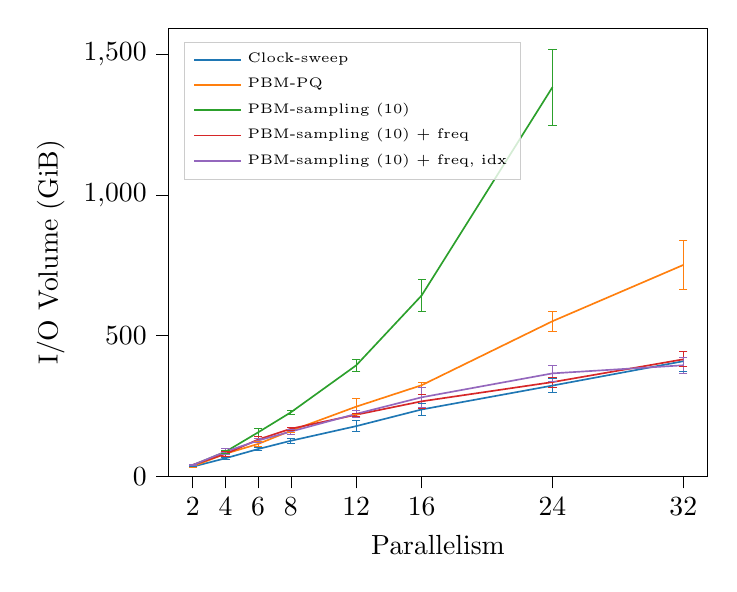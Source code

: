 % This file was created with tikzplotlib v0.10.1.
\begin{tikzpicture}

\definecolor{crimson2143940}{RGB}{214,39,40}
\definecolor{darkgray176}{RGB}{176,176,176}
\definecolor{darkorange25512714}{RGB}{255,127,14}
\definecolor{forestgreen4416044}{RGB}{44,160,44}
\definecolor{lightgray204}{RGB}{204,204,204}
\definecolor{mediumpurple148103189}{RGB}{148,103,189}
\definecolor{steelblue31119180}{RGB}{31,119,180}

\begin{axis}[
legend cell align={left},
legend style={
  font=\tiny,
  fill opacity=0.8,
  draw opacity=1,
  text opacity=1,
  at={(0.03,0.97)},
  anchor=north west,
  draw=lightgray204
},
tick align=outside,
tick pos=left,
%title={IO volume vs parallelism - Sequential index scans},
x grid style={darkgray176},
xlabel={Parallelism},
xtick=data,
xmin=0.5, xmax=33.5,
xtick style={color=black},
y grid style={darkgray176},
ylabel={I/O Volume (GiB)},
ymin=0, ymax=1591.523,
ytick style={color=black}
]
\path [draw=steelblue31119180, line width=0.3px]
(axis cs:2,33.324)
--(axis cs:2,36.785);

\path [draw=steelblue31119180, line width=0.3px]
(axis cs:4,61.02)
--(axis cs:4,68.65);

\path [draw=steelblue31119180, line width=0.3px]
(axis cs:6,91.994)
--(axis cs:6,103.202);

\path [draw=steelblue31119180, line width=0.3px]
(axis cs:8,117.743)
--(axis cs:8,136.203);

\path [draw=steelblue31119180, line width=0.3px]
(axis cs:12,159.859)
--(axis cs:12,198.096);

\path [draw=steelblue31119180, line width=0.3px]
(axis cs:16,216.821)
--(axis cs:16,259.273);

\path [draw=steelblue31119180, line width=0.3px]
(axis cs:24,299.241)
--(axis cs:24,346.643);

\path [draw=steelblue31119180, line width=0.3px]
(axis cs:32,373.741)
--(axis cs:32,445.019);

\addplot [line width=0.3px, steelblue31119180, mark=-, mark size=1.5, mark options={solid}, only marks, forget plot]
table {%
2 33.324
4 61.02
6 91.994
8 117.743
12 159.859
16 216.821
24 299.241
32 373.741
};
\addplot [line width=0.3px, steelblue31119180, mark=-, mark size=1.5, mark options={solid}, only marks, forget plot]
table {%
2 36.785
4 68.65
6 103.202
8 136.203
12 198.096
16 259.273
24 346.643
32 445.019
};
\path [draw=darkorange25512714, line width=0.3px]
(axis cs:2,33.298)
--(axis cs:2,38.73);

\path [draw=darkorange25512714, line width=0.3px]
(axis cs:4,72.795)
--(axis cs:4,89.01);

\path [draw=darkorange25512714, line width=0.3px]
(axis cs:6,105.95)
--(axis cs:6,125.636);

\path [draw=darkorange25512714, line width=0.3px]
(axis cs:8,157.527)
--(axis cs:8,167.351);

\path [draw=darkorange25512714, line width=0.3px]
(axis cs:12,220.682)
--(axis cs:12,275.609);

\path [draw=darkorange25512714, line width=0.3px]
(axis cs:16,315.957)
--(axis cs:16,332.44);

\path [draw=darkorange25512714, line width=0.3px]
(axis cs:24,516.601)
--(axis cs:24,586.225);

\path [draw=darkorange25512714, line width=0.3px]
(axis cs:32,662.987)
--(axis cs:32,839.121);

\addplot [line width=0.3px, darkorange25512714, mark=-, mark size=1.5, mark options={solid}, only marks, forget plot]
table {%
2 33.298
4 72.795
6 105.95
8 157.527
12 220.682
16 315.957
24 516.601
32 662.987
};
\addplot [line width=0.3px, darkorange25512714, mark=-, mark size=1.5, mark options={solid}, only marks, forget plot]
table {%
2 38.73
4 89.01
6 125.636
8 167.351
12 275.609
16 332.44
24 586.225
32 839.121
};
\path [draw=forestgreen4416044, line width=0.3px]
(axis cs:2,38.461)
--(axis cs:2,41.579);

\path [draw=forestgreen4416044, line width=0.3px]
(axis cs:4,81.381)
--(axis cs:4,94.218);

\path [draw=forestgreen4416044, line width=0.3px]
(axis cs:6,142.762)
--(axis cs:6,170.934);

\path [draw=forestgreen4416044, line width=0.3px]
(axis cs:8,221.96)
--(axis cs:8,233.938);

\path [draw=forestgreen4416044, line width=0.3px]
(axis cs:12,373.586)
--(axis cs:12,416.112);

\path [draw=forestgreen4416044, line width=0.3px]
(axis cs:16,585.734)
--(axis cs:16,700.024);

\path [draw=forestgreen4416044, line width=0.3px]
(axis cs:24,1247.306)
--(axis cs:24,1517.322);

\addplot [line width=0.3px, forestgreen4416044, mark=-, mark size=1.5, mark options={solid}, only marks, forget plot]
table {%
2 38.461
4 81.381
6 142.762
8 221.96
12 373.586
16 585.734
24 1247.306
};
\addplot [line width=0.3px, forestgreen4416044, mark=-, mark size=1.5, mark options={solid}, only marks, forget plot]
table {%
2 41.579
4 94.218
6 170.934
8 233.938
12 416.112
16 700.024
24 1517.322
};
\path [draw=crimson2143940, line width=0.3px]
(axis cs:2,38.887)
--(axis cs:2,44.069);

\path [draw=crimson2143940, line width=0.3px]
(axis cs:4,73.025)
--(axis cs:4,87.671);

\path [draw=crimson2143940, line width=0.3px]
(axis cs:6,121.36)
--(axis cs:6,141.218);

\path [draw=crimson2143940, line width=0.3px]
(axis cs:8,163.916)
--(axis cs:8,175.348);

\path [draw=crimson2143940, line width=0.3px]
(axis cs:12,214.119)
--(axis cs:12,224.756);

\path [draw=crimson2143940, line width=0.3px]
(axis cs:16,240.972)
--(axis cs:16,293.037);

\path [draw=crimson2143940, line width=0.3px]
(axis cs:24,317.973)
--(axis cs:24,352.418);

\path [draw=crimson2143940, line width=0.3px]
(axis cs:32,389.277)
--(axis cs:32,442.93);

\addplot [line width=0.3px, crimson2143940, mark=-, mark size=1.5, mark options={solid}, only marks, forget plot]
table {%
2 38.887
4 73.025
6 121.36
8 163.916
12 214.119
16 240.972
24 317.973
32 389.277
};
\addplot [line width=0.3px, crimson2143940, mark=-, mark size=1.5, mark options={solid}, only marks, forget plot]
table {%
2 44.069
4 87.671
6 141.218
8 175.348
12 224.756
16 293.037
24 352.418
32 442.93
};
\path [draw=mediumpurple148103189, line width=0.3px]
(axis cs:2,38.709)
--(axis cs:2,42.889);

\path [draw=mediumpurple148103189, line width=0.3px]
(axis cs:4,77.612)
--(axis cs:4,98.973);

\path [draw=mediumpurple148103189, line width=0.3px]
(axis cs:6,119.931)
--(axis cs:6,135.888);

\path [draw=mediumpurple148103189, line width=0.3px]
(axis cs:8,150.732)
--(axis cs:8,168.504);

\path [draw=mediumpurple148103189, line width=0.3px]
(axis cs:12,210.811)
--(axis cs:12,234.429);

\path [draw=mediumpurple148103189, line width=0.3px]
(axis cs:16,245.242)
--(axis cs:16,317.32);

\path [draw=mediumpurple148103189, line width=0.3px]
(axis cs:24,337.764)
--(axis cs:24,394.756);

\path [draw=mediumpurple148103189, line width=0.3px]
(axis cs:32,366.901)
--(axis cs:32,423.101);

\addplot [line width=0.3px, mediumpurple148103189, mark=-, mark size=1.5, mark options={solid}, only marks, forget plot]
table {%
2 38.709
4 77.612
6 119.931
8 150.732
12 210.811
16 245.242
24 337.764
32 366.901
};
\addplot [line width=0.3px, mediumpurple148103189, mark=-, mark size=1.5, mark options={solid}, only marks, forget plot]
table {%
2 42.889
4 98.973
6 135.888
8 168.504
12 234.429
16 317.32
24 394.756
32 423.101
};
\addplot [semithick, steelblue31119180]
table {%
2 35.054
4 64.835
6 97.598
8 126.973
12 178.977
16 238.047
24 322.942
32 409.38
};
\addlegendentry{Clock-sweep}
\addplot [semithick, darkorange25512714]
table {%
2 36.014
4 80.902
6 115.793
8 162.439
12 248.145
16 324.198
24 551.413
32 751.054
};
\addlegendentry{PBM-PQ}
\addplot [semithick, forestgreen4416044]
table {%
2 40.02
4 87.8
6 156.848
8 227.949
12 394.849
16 642.879
24 1382.314
};
\addlegendentry{PBM-sampling (10)}
\addplot [semithick, crimson2143940]
table {%
2 41.478
4 80.348
6 131.289
8 169.632
12 219.438
16 267.005
24 335.195
32 416.103
};
\addlegendentry{PBM-sampling (10) + freq}
\addplot [semithick, mediumpurple148103189]
table {%
2 40.799
4 88.292
6 127.91
8 159.618
12 222.62
16 281.281
24 366.26
32 395.001
};
\addlegendentry{PBM-sampling (10) + freq, idx}
\end{axis}

\end{tikzpicture}
